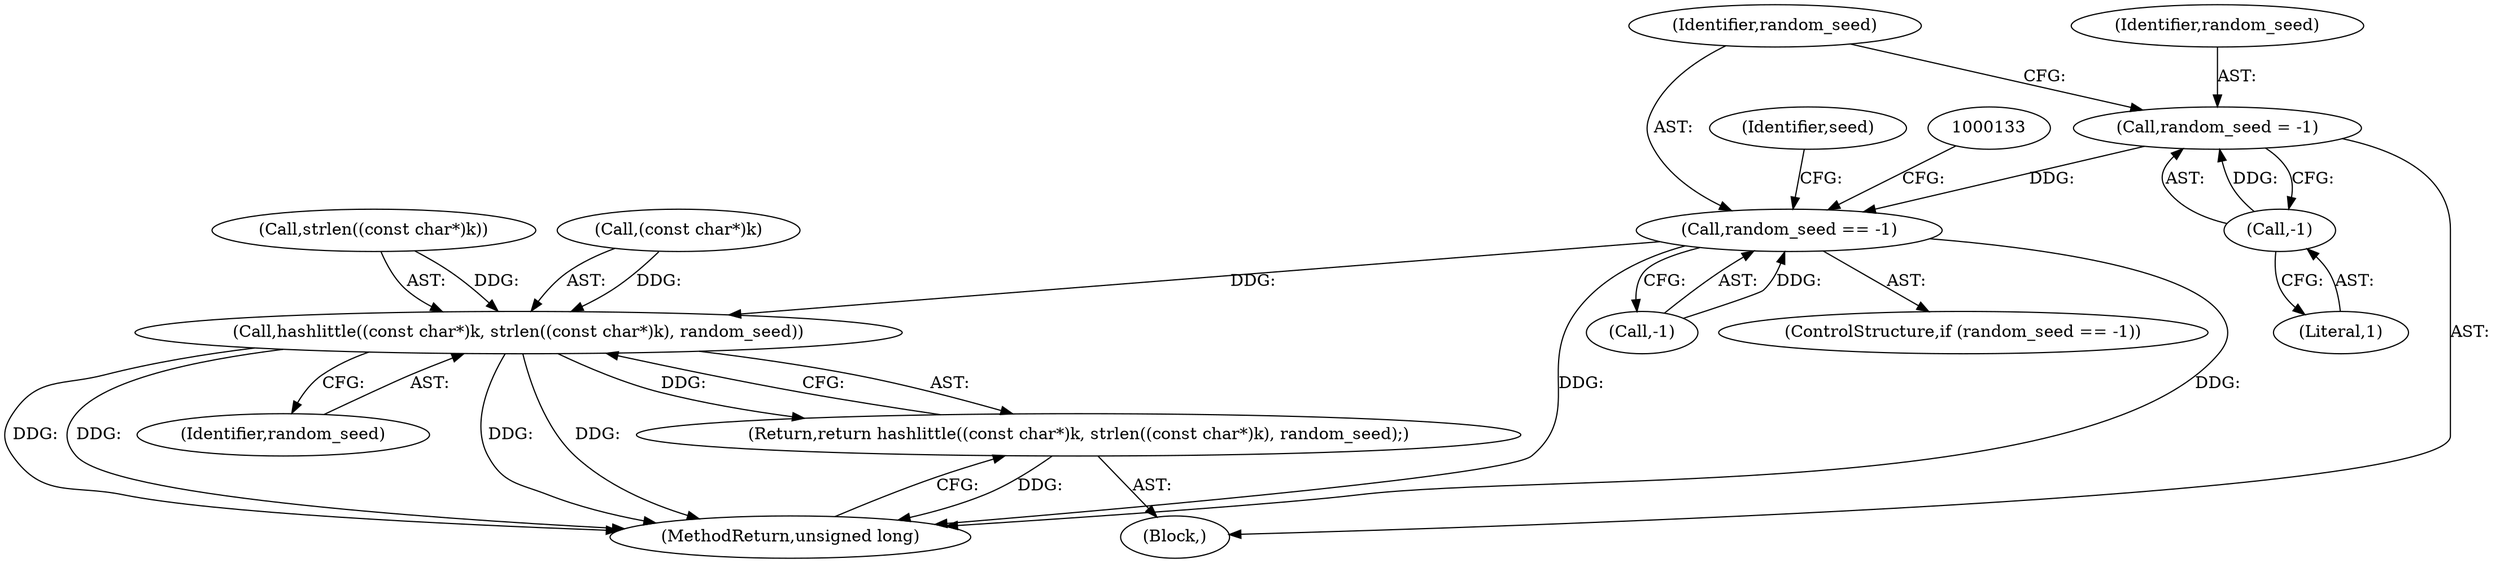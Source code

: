 digraph "0_json-c_64e36901a0614bf64a19bc3396469c66dcd0b015_0@API" {
"1000106" [label="(Call,random_seed = -1)"];
"1000108" [label="(Call,-1)"];
"1000111" [label="(Call,random_seed == -1)"];
"1000131" [label="(Call,hashlittle((const char*)k, strlen((const char*)k), random_seed))"];
"1000130" [label="(Return,return hashlittle((const char*)k, strlen((const char*)k), random_seed);)"];
"1000108" [label="(Call,-1)"];
"1000110" [label="(ControlStructure,if (random_seed == -1))"];
"1000106" [label="(Call,random_seed = -1)"];
"1000111" [label="(Call,random_seed == -1)"];
"1000140" [label="(MethodReturn,unsigned long)"];
"1000139" [label="(Identifier,random_seed)"];
"1000112" [label="(Identifier,random_seed)"];
"1000104" [label="(Block,)"];
"1000107" [label="(Identifier,random_seed)"];
"1000135" [label="(Call,strlen((const char*)k))"];
"1000120" [label="(Identifier,seed)"];
"1000130" [label="(Return,return hashlittle((const char*)k, strlen((const char*)k), random_seed);)"];
"1000131" [label="(Call,hashlittle((const char*)k, strlen((const char*)k), random_seed))"];
"1000132" [label="(Call,(const char*)k)"];
"1000113" [label="(Call,-1)"];
"1000109" [label="(Literal,1)"];
"1000106" -> "1000104"  [label="AST: "];
"1000106" -> "1000108"  [label="CFG: "];
"1000107" -> "1000106"  [label="AST: "];
"1000108" -> "1000106"  [label="AST: "];
"1000112" -> "1000106"  [label="CFG: "];
"1000108" -> "1000106"  [label="DDG: "];
"1000106" -> "1000111"  [label="DDG: "];
"1000108" -> "1000109"  [label="CFG: "];
"1000109" -> "1000108"  [label="AST: "];
"1000111" -> "1000110"  [label="AST: "];
"1000111" -> "1000113"  [label="CFG: "];
"1000112" -> "1000111"  [label="AST: "];
"1000113" -> "1000111"  [label="AST: "];
"1000120" -> "1000111"  [label="CFG: "];
"1000133" -> "1000111"  [label="CFG: "];
"1000111" -> "1000140"  [label="DDG: "];
"1000111" -> "1000140"  [label="DDG: "];
"1000113" -> "1000111"  [label="DDG: "];
"1000111" -> "1000131"  [label="DDG: "];
"1000131" -> "1000130"  [label="AST: "];
"1000131" -> "1000139"  [label="CFG: "];
"1000132" -> "1000131"  [label="AST: "];
"1000135" -> "1000131"  [label="AST: "];
"1000139" -> "1000131"  [label="AST: "];
"1000130" -> "1000131"  [label="CFG: "];
"1000131" -> "1000140"  [label="DDG: "];
"1000131" -> "1000140"  [label="DDG: "];
"1000131" -> "1000140"  [label="DDG: "];
"1000131" -> "1000140"  [label="DDG: "];
"1000131" -> "1000130"  [label="DDG: "];
"1000132" -> "1000131"  [label="DDG: "];
"1000135" -> "1000131"  [label="DDG: "];
"1000130" -> "1000104"  [label="AST: "];
"1000140" -> "1000130"  [label="CFG: "];
"1000130" -> "1000140"  [label="DDG: "];
}
